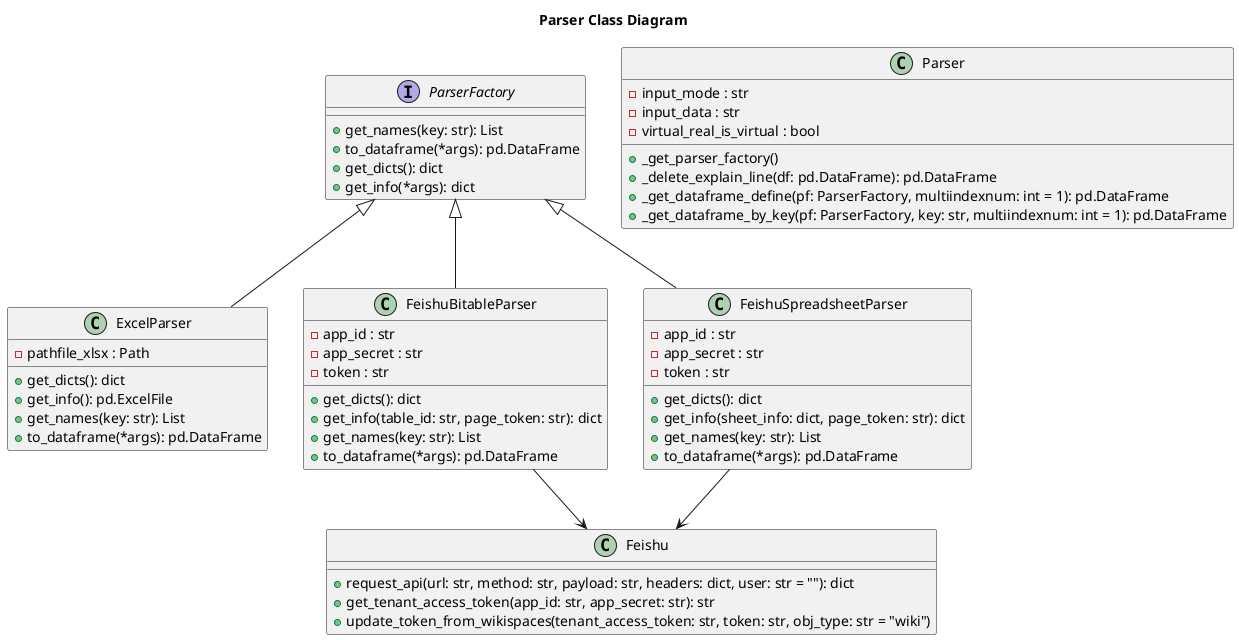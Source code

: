 @startuml

title Parser Class Diagram

interface ParserFactory {
    +get_names(key: str): List
    +to_dataframe(*args): pd.DataFrame
    +get_dicts(): dict
    +get_info(*args): dict
}

class ExcelParser {
    -pathfile_xlsx : Path
    +get_dicts(): dict
    +get_info(): pd.ExcelFile
    +get_names(key: str): List
    +to_dataframe(*args): pd.DataFrame
}

class FeishuBitableParser {
    -app_id : str
    -app_secret : str
    -token : str
    +get_dicts(): dict
    +get_info(table_id: str, page_token: str): dict
    +get_names(key: str): List
    +to_dataframe(*args): pd.DataFrame
}

class FeishuSpreadsheetParser {
    -app_id : str
    -app_secret : str
    -token : str
    +get_dicts(): dict
    +get_info(sheet_info: dict, page_token: str): dict
    +get_names(key: str): List
    +to_dataframe(*args): pd.DataFrame
}

class Feishu {
    +request_api(url: str, method: str, payload: str, headers: dict, user: str = ""): dict
    +get_tenant_access_token(app_id: str, app_secret: str): str
    +update_token_from_wikispaces(tenant_access_token: str, token: str, obj_type: str = "wiki")
}

class Parser {
    -input_mode : str
    -input_data : str
    -virtual_real_is_virtual : bool
    +_get_parser_factory()
    +_delete_explain_line(df: pd.DataFrame): pd.DataFrame
    +_get_dataframe_define(pf: ParserFactory, multiindexnum: int = 1): pd.DataFrame
    +_get_dataframe_by_key(pf: ParserFactory, key: str, multiindexnum: int = 1): pd.DataFrame
}

ParserFactory <|-- ExcelParser
ParserFactory <|-- FeishuBitableParser
ParserFactory <|-- FeishuSpreadsheetParser

FeishuBitableParser --> Feishu
FeishuSpreadsheetParser --> Feishu

@enduml
